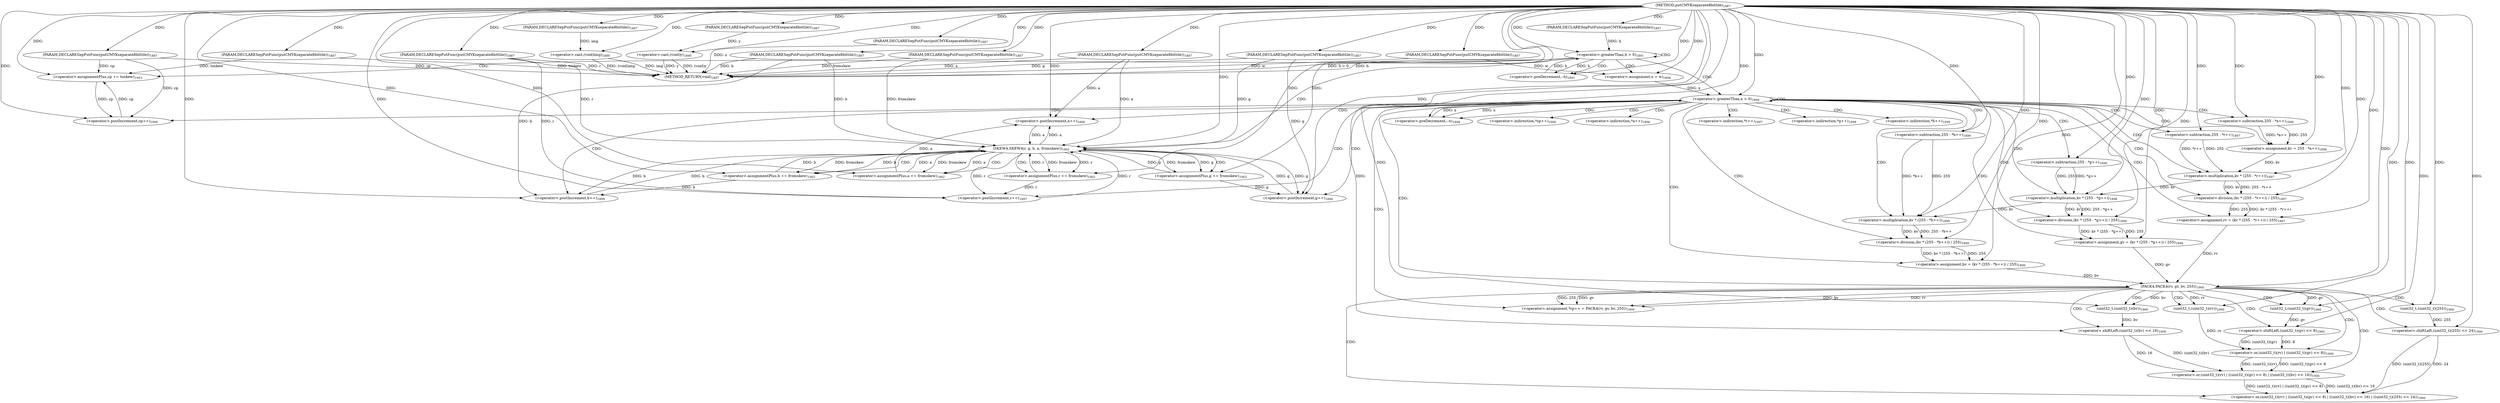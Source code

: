 digraph "putCMYKseparate8bittile" {  
"54372" [label = <(METHOD,putCMYKseparate8bittile)<SUB>1887</SUB>> ]
"54505" [label = <(METHOD_RETURN,void)<SUB>1887</SUB>> ]
"54373" [label = <(PARAM,DECLARESepPutFunc(putCMYKseparate8bittile))<SUB>1887</SUB>> ]
"54374" [label = <(PARAM,DECLARESepPutFunc(putCMYKseparate8bittile))<SUB>1887</SUB>> ]
"54375" [label = <(PARAM,DECLARESepPutFunc(putCMYKseparate8bittile))<SUB>1887</SUB>> ]
"54376" [label = <(PARAM,DECLARESepPutFunc(putCMYKseparate8bittile))<SUB>1887</SUB>> ]
"54377" [label = <(PARAM,DECLARESepPutFunc(putCMYKseparate8bittile))<SUB>1887</SUB>> ]
"54378" [label = <(PARAM,DECLARESepPutFunc(putCMYKseparate8bittile))<SUB>1887</SUB>> ]
"54379" [label = <(PARAM,DECLARESepPutFunc(putCMYKseparate8bittile))<SUB>1887</SUB>> ]
"54380" [label = <(PARAM,DECLARESepPutFunc(putCMYKseparate8bittile))<SUB>1887</SUB>> ]
"54381" [label = <(PARAM,DECLARESepPutFunc(putCMYKseparate8bittile))<SUB>1887</SUB>> ]
"54382" [label = <(PARAM,DECLARESepPutFunc(putCMYKseparate8bittile))<SUB>1887</SUB>> ]
"54383" [label = <(PARAM,DECLARESepPutFunc(putCMYKseparate8bittile))<SUB>1887</SUB>> ]
"54384" [label = <(PARAM,DECLARESepPutFunc(putCMYKseparate8bittile))<SUB>1887</SUB>> ]
"54386" [label = <(&lt;operator&gt;.cast,(void)img)<SUB>1889</SUB>> ]
"54389" [label = <(&lt;operator&gt;.cast,(void)y)<SUB>1890</SUB>> ]
"54394" [label = <(&lt;operator&gt;.greaterThan,h &gt; 0)<SUB>1891</SUB>> ]
"54397" [label = <(&lt;operator&gt;.preDecrement,--h)<SUB>1891</SUB>> ]
"54482" [label = <(SKEW4,SKEW4(r, g, b, a, fromskew))<SUB>1902</SUB>> ]
"54502" [label = <(&lt;operator&gt;.assignmentPlus,cp += toskew)<SUB>1903</SUB>> ]
"54409" [label = <(&lt;operator&gt;.greaterThan,x &gt; 0)<SUB>1894</SUB>> ]
"54412" [label = <(&lt;operator&gt;.preDecrement,--x)<SUB>1894</SUB>> ]
"54406" [label = <(&lt;operator&gt;.assignment,x = w)<SUB>1894</SUB>> ]
"54415" [label = <(&lt;operator&gt;.assignment,kv = 255 - *a++)<SUB>1896</SUB>> ]
"54422" [label = <(&lt;operator&gt;.assignment,rv = (kv * (255 - *r++)) / 255)<SUB>1897</SUB>> ]
"54433" [label = <(&lt;operator&gt;.assignment,gv = (kv * (255 - *g++)) / 255)<SUB>1898</SUB>> ]
"54444" [label = <(&lt;operator&gt;.assignment,bv = (kv * (255 - *b++)) / 255)<SUB>1899</SUB>> ]
"54455" [label = <(&lt;operator&gt;.assignment,*cp++ = PACK4(rv, gv, bv, 255))<SUB>1900</SUB>> ]
"54490" [label = <(&lt;operator&gt;.assignmentPlus,r += fromskew)<SUB>1902</SUB>> ]
"54493" [label = <(&lt;operator&gt;.assignmentPlus,g += fromskew)<SUB>1902</SUB>> ]
"54496" [label = <(&lt;operator&gt;.assignmentPlus,b += fromskew)<SUB>1902</SUB>> ]
"54499" [label = <(&lt;operator&gt;.assignmentPlus,a += fromskew)<SUB>1902</SUB>> ]
"54417" [label = <(&lt;operator&gt;.subtraction,255 - *a++)<SUB>1896</SUB>> ]
"54424" [label = <(&lt;operator&gt;.division,(kv * (255 - *r++)) / 255)<SUB>1897</SUB>> ]
"54435" [label = <(&lt;operator&gt;.division,(kv * (255 - *g++)) / 255)<SUB>1898</SUB>> ]
"54446" [label = <(&lt;operator&gt;.division,(kv * (255 - *b++)) / 255)<SUB>1899</SUB>> ]
"54459" [label = <(PACK4,PACK4(rv, gv, bv, 255))<SUB>1900</SUB>> ]
"54425" [label = <(&lt;operator&gt;.multiplication,kv * (255 - *r++))<SUB>1897</SUB>> ]
"54436" [label = <(&lt;operator&gt;.multiplication,kv * (255 - *g++))<SUB>1898</SUB>> ]
"54447" [label = <(&lt;operator&gt;.multiplication,kv * (255 - *b++))<SUB>1899</SUB>> ]
"54457" [label = <(&lt;operator&gt;.postIncrement,cp++)<SUB>1900</SUB>> ]
"54465" [label = <(&lt;operator&gt;.or,(uint32_t)(rv) | ((uint32_t)(gv) &lt;&lt; 8) | ((uint32_t)(bv) &lt;&lt; 16) | ((uint32_t)(255) &lt;&lt; 24))<SUB>1900</SUB>> ]
"54420" [label = <(&lt;operator&gt;.postIncrement,a++)<SUB>1896</SUB>> ]
"54427" [label = <(&lt;operator&gt;.subtraction,255 - *r++)<SUB>1897</SUB>> ]
"54438" [label = <(&lt;operator&gt;.subtraction,255 - *g++)<SUB>1898</SUB>> ]
"54449" [label = <(&lt;operator&gt;.subtraction,255 - *b++)<SUB>1899</SUB>> ]
"54466" [label = <(&lt;operator&gt;.or,(uint32_t)(rv) | ((uint32_t)(gv) &lt;&lt; 8) | ((uint32_t)(bv) &lt;&lt; 16))<SUB>1900</SUB>> ]
"54478" [label = <(&lt;operator&gt;.shiftLeft,(uint32_t)(255) &lt;&lt; 24)<SUB>1900</SUB>> ]
"54430" [label = <(&lt;operator&gt;.postIncrement,r++)<SUB>1897</SUB>> ]
"54441" [label = <(&lt;operator&gt;.postIncrement,g++)<SUB>1898</SUB>> ]
"54452" [label = <(&lt;operator&gt;.postIncrement,b++)<SUB>1899</SUB>> ]
"54467" [label = <(&lt;operator&gt;.or,(uint32_t)(rv) | ((uint32_t)(gv) &lt;&lt; 8))<SUB>1900</SUB>> ]
"54474" [label = <(&lt;operator&gt;.shiftLeft,(uint32_t)(bv) &lt;&lt; 16)<SUB>1900</SUB>> ]
"54479" [label = <(uint32_t,(uint32_t)(255))<SUB>1900</SUB>> ]
"54468" [label = <(uint32_t,(uint32_t)(rv))<SUB>1900</SUB>> ]
"54470" [label = <(&lt;operator&gt;.shiftLeft,(uint32_t)(gv) &lt;&lt; 8)<SUB>1900</SUB>> ]
"54475" [label = <(uint32_t,(uint32_t)(bv))<SUB>1900</SUB>> ]
"54471" [label = <(uint32_t,(uint32_t)(gv))<SUB>1900</SUB>> ]
"54456" [label = <(&lt;operator&gt;.indirection,*cp++)<SUB>1900</SUB>> ]
"54419" [label = <(&lt;operator&gt;.indirection,*a++)<SUB>1896</SUB>> ]
"54429" [label = <(&lt;operator&gt;.indirection,*r++)<SUB>1897</SUB>> ]
"54440" [label = <(&lt;operator&gt;.indirection,*g++)<SUB>1898</SUB>> ]
"54451" [label = <(&lt;operator&gt;.indirection,*b++)<SUB>1899</SUB>> ]
  "54374" -> "54505"  [ label = "DDG: cp"] 
  "54375" -> "54505"  [ label = "DDG: x"] 
  "54377" -> "54505"  [ label = "DDG: w"] 
  "54379" -> "54505"  [ label = "DDG: fromskew"] 
  "54380" -> "54505"  [ label = "DDG: toskew"] 
  "54381" -> "54505"  [ label = "DDG: r"] 
  "54382" -> "54505"  [ label = "DDG: g"] 
  "54383" -> "54505"  [ label = "DDG: b"] 
  "54384" -> "54505"  [ label = "DDG: a"] 
  "54386" -> "54505"  [ label = "DDG: img"] 
  "54386" -> "54505"  [ label = "DDG: (void)img"] 
  "54389" -> "54505"  [ label = "DDG: y"] 
  "54389" -> "54505"  [ label = "DDG: (void)y"] 
  "54394" -> "54505"  [ label = "DDG: h"] 
  "54394" -> "54505"  [ label = "DDG: h &gt; 0"] 
  "54372" -> "54373"  [ label = "DDG: "] 
  "54372" -> "54374"  [ label = "DDG: "] 
  "54372" -> "54375"  [ label = "DDG: "] 
  "54372" -> "54376"  [ label = "DDG: "] 
  "54372" -> "54377"  [ label = "DDG: "] 
  "54372" -> "54378"  [ label = "DDG: "] 
  "54372" -> "54379"  [ label = "DDG: "] 
  "54372" -> "54380"  [ label = "DDG: "] 
  "54372" -> "54381"  [ label = "DDG: "] 
  "54372" -> "54382"  [ label = "DDG: "] 
  "54372" -> "54383"  [ label = "DDG: "] 
  "54372" -> "54384"  [ label = "DDG: "] 
  "54373" -> "54386"  [ label = "DDG: img"] 
  "54372" -> "54386"  [ label = "DDG: "] 
  "54376" -> "54389"  [ label = "DDG: y"] 
  "54372" -> "54389"  [ label = "DDG: "] 
  "54397" -> "54394"  [ label = "DDG: h"] 
  "54378" -> "54394"  [ label = "DDG: h"] 
  "54372" -> "54394"  [ label = "DDG: "] 
  "54394" -> "54397"  [ label = "DDG: h"] 
  "54372" -> "54397"  [ label = "DDG: "] 
  "54380" -> "54502"  [ label = "DDG: toskew"] 
  "54372" -> "54502"  [ label = "DDG: "] 
  "54490" -> "54482"  [ label = "DDG: r"] 
  "54430" -> "54482"  [ label = "DDG: r"] 
  "54381" -> "54482"  [ label = "DDG: r"] 
  "54372" -> "54482"  [ label = "DDG: "] 
  "54493" -> "54482"  [ label = "DDG: g"] 
  "54441" -> "54482"  [ label = "DDG: g"] 
  "54382" -> "54482"  [ label = "DDG: g"] 
  "54496" -> "54482"  [ label = "DDG: b"] 
  "54452" -> "54482"  [ label = "DDG: b"] 
  "54383" -> "54482"  [ label = "DDG: b"] 
  "54499" -> "54482"  [ label = "DDG: a"] 
  "54420" -> "54482"  [ label = "DDG: a"] 
  "54384" -> "54482"  [ label = "DDG: a"] 
  "54379" -> "54482"  [ label = "DDG: fromskew"] 
  "54457" -> "54502"  [ label = "DDG: cp"] 
  "54374" -> "54502"  [ label = "DDG: cp"] 
  "54377" -> "54406"  [ label = "DDG: w"] 
  "54372" -> "54406"  [ label = "DDG: "] 
  "54406" -> "54409"  [ label = "DDG: x"] 
  "54412" -> "54409"  [ label = "DDG: x"] 
  "54372" -> "54409"  [ label = "DDG: "] 
  "54409" -> "54412"  [ label = "DDG: x"] 
  "54372" -> "54412"  [ label = "DDG: "] 
  "54417" -> "54415"  [ label = "DDG: 255"] 
  "54417" -> "54415"  [ label = "DDG: *a++"] 
  "54424" -> "54422"  [ label = "DDG: kv * (255 - *r++)"] 
  "54424" -> "54422"  [ label = "DDG: 255"] 
  "54435" -> "54433"  [ label = "DDG: kv * (255 - *g++)"] 
  "54435" -> "54433"  [ label = "DDG: 255"] 
  "54446" -> "54444"  [ label = "DDG: kv * (255 - *b++)"] 
  "54446" -> "54444"  [ label = "DDG: 255"] 
  "54459" -> "54455"  [ label = "DDG: rv"] 
  "54459" -> "54455"  [ label = "DDG: gv"] 
  "54459" -> "54455"  [ label = "DDG: bv"] 
  "54459" -> "54455"  [ label = "DDG: 255"] 
  "54372" -> "54415"  [ label = "DDG: "] 
  "54372" -> "54422"  [ label = "DDG: "] 
  "54372" -> "54433"  [ label = "DDG: "] 
  "54372" -> "54444"  [ label = "DDG: "] 
  "54482" -> "54490"  [ label = "DDG: fromskew"] 
  "54372" -> "54490"  [ label = "DDG: "] 
  "54372" -> "54493"  [ label = "DDG: "] 
  "54482" -> "54493"  [ label = "DDG: fromskew"] 
  "54372" -> "54496"  [ label = "DDG: "] 
  "54482" -> "54496"  [ label = "DDG: fromskew"] 
  "54372" -> "54499"  [ label = "DDG: "] 
  "54482" -> "54499"  [ label = "DDG: fromskew"] 
  "54372" -> "54417"  [ label = "DDG: "] 
  "54425" -> "54424"  [ label = "DDG: kv"] 
  "54425" -> "54424"  [ label = "DDG: 255 - *r++"] 
  "54372" -> "54424"  [ label = "DDG: "] 
  "54436" -> "54435"  [ label = "DDG: kv"] 
  "54436" -> "54435"  [ label = "DDG: 255 - *g++"] 
  "54372" -> "54435"  [ label = "DDG: "] 
  "54447" -> "54446"  [ label = "DDG: kv"] 
  "54447" -> "54446"  [ label = "DDG: 255 - *b++"] 
  "54372" -> "54446"  [ label = "DDG: "] 
  "54422" -> "54459"  [ label = "DDG: rv"] 
  "54372" -> "54459"  [ label = "DDG: "] 
  "54433" -> "54459"  [ label = "DDG: gv"] 
  "54444" -> "54459"  [ label = "DDG: bv"] 
  "54482" -> "54490"  [ label = "DDG: r"] 
  "54482" -> "54493"  [ label = "DDG: g"] 
  "54482" -> "54496"  [ label = "DDG: b"] 
  "54482" -> "54499"  [ label = "DDG: a"] 
  "54415" -> "54425"  [ label = "DDG: kv"] 
  "54372" -> "54425"  [ label = "DDG: "] 
  "54427" -> "54425"  [ label = "DDG: 255"] 
  "54427" -> "54425"  [ label = "DDG: *r++"] 
  "54425" -> "54436"  [ label = "DDG: kv"] 
  "54372" -> "54436"  [ label = "DDG: "] 
  "54438" -> "54436"  [ label = "DDG: 255"] 
  "54438" -> "54436"  [ label = "DDG: *g++"] 
  "54436" -> "54447"  [ label = "DDG: kv"] 
  "54372" -> "54447"  [ label = "DDG: "] 
  "54449" -> "54447"  [ label = "DDG: 255"] 
  "54449" -> "54447"  [ label = "DDG: *b++"] 
  "54502" -> "54457"  [ label = "DDG: cp"] 
  "54374" -> "54457"  [ label = "DDG: cp"] 
  "54372" -> "54457"  [ label = "DDG: "] 
  "54482" -> "54420"  [ label = "DDG: a"] 
  "54499" -> "54420"  [ label = "DDG: a"] 
  "54384" -> "54420"  [ label = "DDG: a"] 
  "54372" -> "54420"  [ label = "DDG: "] 
  "54372" -> "54427"  [ label = "DDG: "] 
  "54372" -> "54438"  [ label = "DDG: "] 
  "54372" -> "54449"  [ label = "DDG: "] 
  "54466" -> "54465"  [ label = "DDG: (uint32_t)(rv) | ((uint32_t)(gv) &lt;&lt; 8)"] 
  "54466" -> "54465"  [ label = "DDG: (uint32_t)(bv) &lt;&lt; 16"] 
  "54478" -> "54465"  [ label = "DDG: (uint32_t)(255)"] 
  "54478" -> "54465"  [ label = "DDG: 24"] 
  "54467" -> "54466"  [ label = "DDG: (uint32_t)(rv)"] 
  "54467" -> "54466"  [ label = "DDG: (uint32_t)(gv) &lt;&lt; 8"] 
  "54474" -> "54466"  [ label = "DDG: (uint32_t)(bv)"] 
  "54474" -> "54466"  [ label = "DDG: 16"] 
  "54479" -> "54478"  [ label = "DDG: 255"] 
  "54372" -> "54478"  [ label = "DDG: "] 
  "54482" -> "54430"  [ label = "DDG: r"] 
  "54490" -> "54430"  [ label = "DDG: r"] 
  "54381" -> "54430"  [ label = "DDG: r"] 
  "54372" -> "54430"  [ label = "DDG: "] 
  "54482" -> "54441"  [ label = "DDG: g"] 
  "54493" -> "54441"  [ label = "DDG: g"] 
  "54382" -> "54441"  [ label = "DDG: g"] 
  "54372" -> "54441"  [ label = "DDG: "] 
  "54482" -> "54452"  [ label = "DDG: b"] 
  "54496" -> "54452"  [ label = "DDG: b"] 
  "54383" -> "54452"  [ label = "DDG: b"] 
  "54372" -> "54452"  [ label = "DDG: "] 
  "54468" -> "54467"  [ label = "DDG: rv"] 
  "54470" -> "54467"  [ label = "DDG: (uint32_t)(gv)"] 
  "54470" -> "54467"  [ label = "DDG: 8"] 
  "54475" -> "54474"  [ label = "DDG: bv"] 
  "54372" -> "54474"  [ label = "DDG: "] 
  "54372" -> "54479"  [ label = "DDG: "] 
  "54459" -> "54468"  [ label = "DDG: rv"] 
  "54372" -> "54468"  [ label = "DDG: "] 
  "54471" -> "54470"  [ label = "DDG: gv"] 
  "54372" -> "54470"  [ label = "DDG: "] 
  "54459" -> "54475"  [ label = "DDG: bv"] 
  "54372" -> "54475"  [ label = "DDG: "] 
  "54459" -> "54471"  [ label = "DDG: gv"] 
  "54372" -> "54471"  [ label = "DDG: "] 
  "54394" -> "54397"  [ label = "CDG: "] 
  "54394" -> "54394"  [ label = "CDG: "] 
  "54394" -> "54482"  [ label = "CDG: "] 
  "54394" -> "54406"  [ label = "CDG: "] 
  "54394" -> "54502"  [ label = "CDG: "] 
  "54394" -> "54409"  [ label = "CDG: "] 
  "54482" -> "54499"  [ label = "CDG: "] 
  "54482" -> "54490"  [ label = "CDG: "] 
  "54482" -> "54493"  [ label = "CDG: "] 
  "54482" -> "54496"  [ label = "CDG: "] 
  "54409" -> "54415"  [ label = "CDG: "] 
  "54409" -> "54457"  [ label = "CDG: "] 
  "54409" -> "54427"  [ label = "CDG: "] 
  "54409" -> "54412"  [ label = "CDG: "] 
  "54409" -> "54440"  [ label = "CDG: "] 
  "54409" -> "54424"  [ label = "CDG: "] 
  "54409" -> "54430"  [ label = "CDG: "] 
  "54409" -> "54429"  [ label = "CDG: "] 
  "54409" -> "54447"  [ label = "CDG: "] 
  "54409" -> "54444"  [ label = "CDG: "] 
  "54409" -> "54422"  [ label = "CDG: "] 
  "54409" -> "54441"  [ label = "CDG: "] 
  "54409" -> "54449"  [ label = "CDG: "] 
  "54409" -> "54451"  [ label = "CDG: "] 
  "54409" -> "54455"  [ label = "CDG: "] 
  "54409" -> "54425"  [ label = "CDG: "] 
  "54409" -> "54433"  [ label = "CDG: "] 
  "54409" -> "54446"  [ label = "CDG: "] 
  "54409" -> "54456"  [ label = "CDG: "] 
  "54409" -> "54417"  [ label = "CDG: "] 
  "54409" -> "54420"  [ label = "CDG: "] 
  "54409" -> "54459"  [ label = "CDG: "] 
  "54409" -> "54452"  [ label = "CDG: "] 
  "54409" -> "54436"  [ label = "CDG: "] 
  "54409" -> "54419"  [ label = "CDG: "] 
  "54409" -> "54435"  [ label = "CDG: "] 
  "54409" -> "54409"  [ label = "CDG: "] 
  "54409" -> "54438"  [ label = "CDG: "] 
  "54459" -> "54471"  [ label = "CDG: "] 
  "54459" -> "54475"  [ label = "CDG: "] 
  "54459" -> "54465"  [ label = "CDG: "] 
  "54459" -> "54470"  [ label = "CDG: "] 
  "54459" -> "54474"  [ label = "CDG: "] 
  "54459" -> "54466"  [ label = "CDG: "] 
  "54459" -> "54468"  [ label = "CDG: "] 
  "54459" -> "54478"  [ label = "CDG: "] 
  "54459" -> "54467"  [ label = "CDG: "] 
  "54459" -> "54479"  [ label = "CDG: "] 
}
